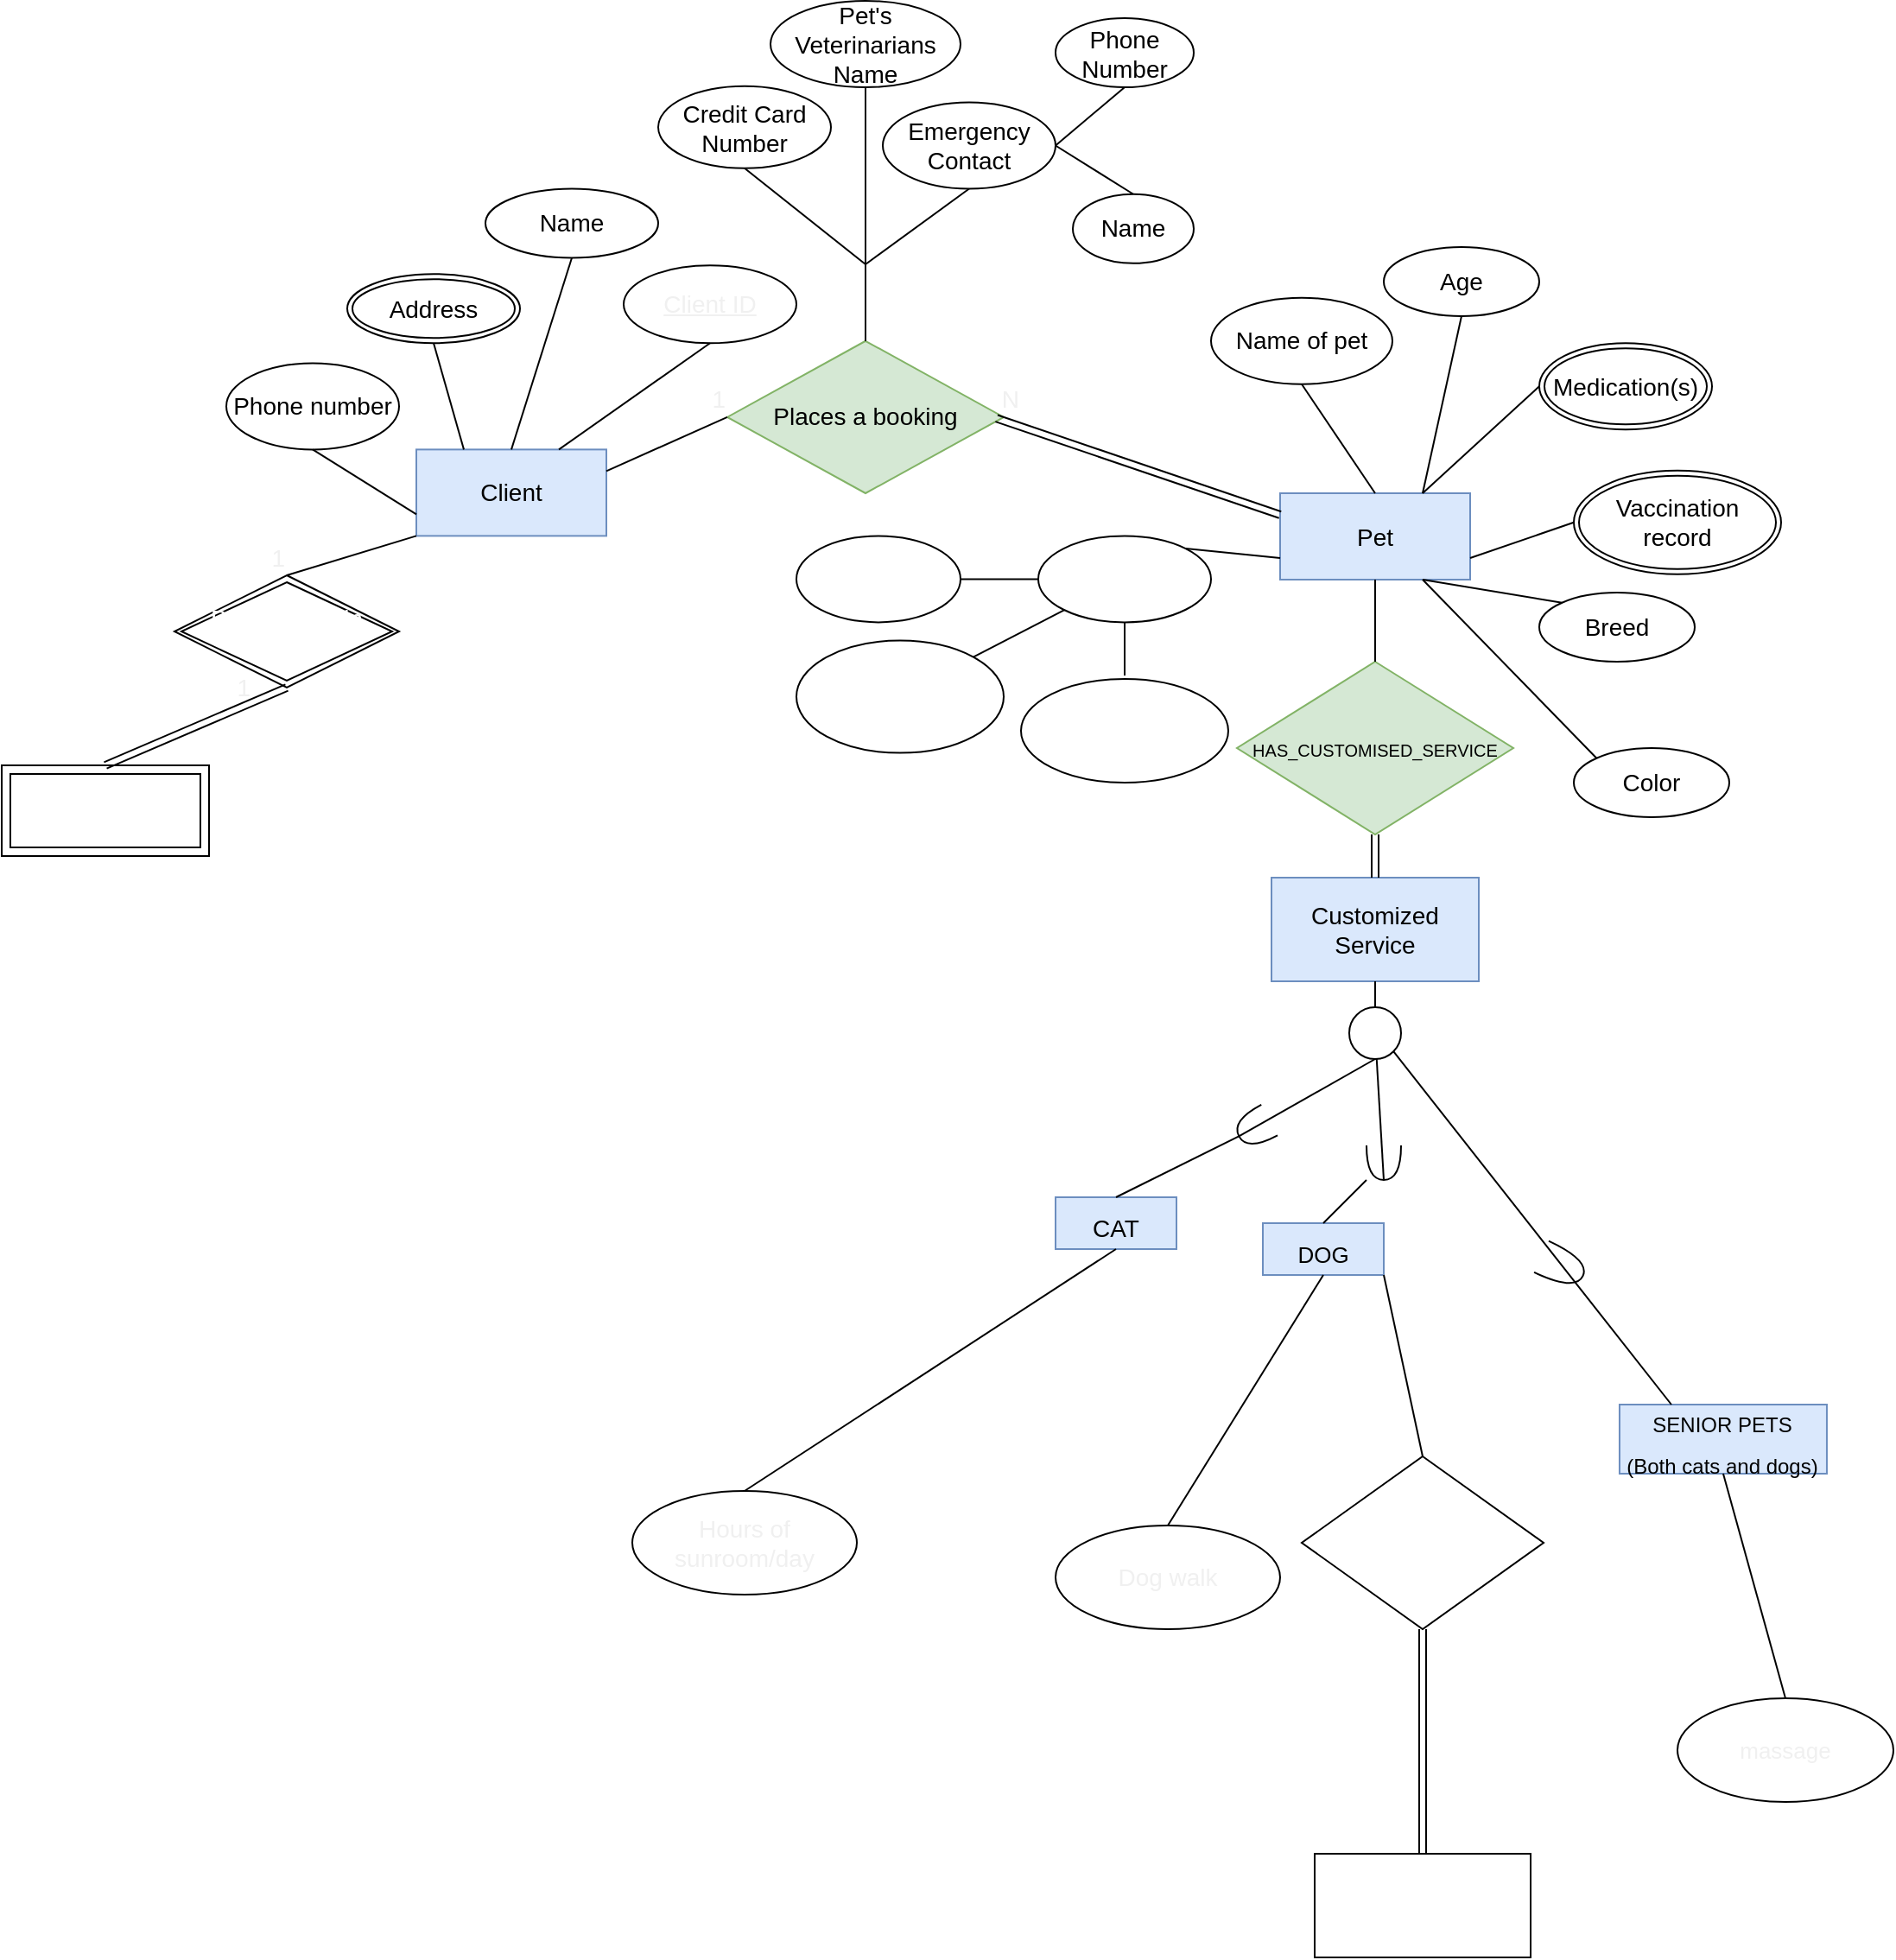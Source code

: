 <mxfile>
    <diagram id="epJCfJ2d7IE_7vH0Ymtx" name="Page-1">
        <mxGraphModel dx="1558" dy="1148" grid="1" gridSize="10" guides="1" tooltips="1" connect="1" arrows="1" fold="1" page="1" pageScale="1" pageWidth="1100" pageHeight="850" math="0" shadow="0">
            <root>
                <mxCell id="0"/>
                <mxCell id="1" parent="0"/>
                <mxCell id="2" value="&lt;span style=&quot;font-size: 14px&quot;&gt;Client&lt;/span&gt;" style="rounded=0;whiteSpace=wrap;html=1;fillColor=#dae8fc;strokeColor=#6c8ebf;fontColor=#000000;" vertex="1" parent="1">
                    <mxGeometry x="270" y="317.19" width="110" height="50" as="geometry"/>
                </mxCell>
                <mxCell id="3" value="Client ID" style="ellipse;whiteSpace=wrap;html=1;fontSize=14;fontColor=#F0F0F0;fontStyle=4;labelBackgroundColor=none;" vertex="1" parent="1">
                    <mxGeometry x="390" y="210.63" width="100" height="45" as="geometry"/>
                </mxCell>
                <mxCell id="4" value="Name" style="ellipse;whiteSpace=wrap;html=1;fontSize=14;" vertex="1" parent="1">
                    <mxGeometry x="310" y="166.25" width="100" height="40" as="geometry"/>
                </mxCell>
                <mxCell id="6" value="Address" style="ellipse;shape=doubleEllipse;margin=3;whiteSpace=wrap;html=1;align=center;fontSize=14;" vertex="1" parent="1">
                    <mxGeometry x="230" y="215.63" width="100" height="40" as="geometry"/>
                </mxCell>
                <mxCell id="7" value="Phone number" style="ellipse;whiteSpace=wrap;html=1;fontSize=14;" vertex="1" parent="1">
                    <mxGeometry x="160" y="267.19" width="100" height="50" as="geometry"/>
                </mxCell>
                <mxCell id="8" value="" style="endArrow=none;html=1;fontSize=14;entryX=0.75;entryY=0;entryDx=0;entryDy=0;exitX=0.5;exitY=1;exitDx=0;exitDy=0;" edge="1" parent="1" source="3" target="2">
                    <mxGeometry width="50" height="50" relative="1" as="geometry">
                        <mxPoint x="550" y="399.69" as="sourcePoint"/>
                        <mxPoint x="600" y="349.69" as="targetPoint"/>
                        <Array as="points"/>
                    </mxGeometry>
                </mxCell>
                <mxCell id="9" value="" style="endArrow=none;html=1;fontSize=14;exitX=0.5;exitY=1;exitDx=0;exitDy=0;entryX=0.5;entryY=0;entryDx=0;entryDy=0;" edge="1" parent="1" source="4" target="2">
                    <mxGeometry width="50" height="50" relative="1" as="geometry">
                        <mxPoint x="550" y="399.69" as="sourcePoint"/>
                        <mxPoint x="600" y="349.69" as="targetPoint"/>
                    </mxGeometry>
                </mxCell>
                <mxCell id="10" value="" style="endArrow=none;html=1;fontSize=14;exitX=0;exitY=0.75;exitDx=0;exitDy=0;entryX=0.5;entryY=1;entryDx=0;entryDy=0;" edge="1" parent="1" source="2" target="7">
                    <mxGeometry width="50" height="50" relative="1" as="geometry">
                        <mxPoint x="550" y="399.69" as="sourcePoint"/>
                        <mxPoint x="240" y="364.69" as="targetPoint"/>
                    </mxGeometry>
                </mxCell>
                <mxCell id="13" value="Credit Card Number" style="ellipse;whiteSpace=wrap;html=1;fontSize=14;" vertex="1" parent="1">
                    <mxGeometry x="410" y="106.88" width="100" height="47.5" as="geometry"/>
                </mxCell>
                <mxCell id="14" value="Emergency Contact" style="ellipse;whiteSpace=wrap;html=1;fontSize=14;" vertex="1" parent="1">
                    <mxGeometry x="540" y="116.25" width="100" height="50" as="geometry"/>
                </mxCell>
                <mxCell id="16" value="Pet's Veterinarians Name" style="ellipse;whiteSpace=wrap;html=1;fontSize=14;" vertex="1" parent="1">
                    <mxGeometry x="475" y="57.5" width="110" height="50" as="geometry"/>
                </mxCell>
                <mxCell id="17" value="Phone Number" style="ellipse;whiteSpace=wrap;html=1;fontSize=14;" vertex="1" parent="1">
                    <mxGeometry x="640" y="67.5" width="80" height="40" as="geometry"/>
                </mxCell>
                <mxCell id="18" value="Name" style="ellipse;whiteSpace=wrap;html=1;fontSize=14;" vertex="1" parent="1">
                    <mxGeometry x="650" y="169.38" width="70" height="40" as="geometry"/>
                </mxCell>
                <mxCell id="19" value="" style="endArrow=none;html=1;fontSize=14;exitX=0.5;exitY=1;exitDx=0;exitDy=0;" edge="1" parent="1" source="13">
                    <mxGeometry width="50" height="50" relative="1" as="geometry">
                        <mxPoint x="410" y="256.25" as="sourcePoint"/>
                        <mxPoint x="530" y="210" as="targetPoint"/>
                    </mxGeometry>
                </mxCell>
                <mxCell id="21" value="" style="endArrow=none;html=1;fontSize=14;entryX=0.5;entryY=1;entryDx=0;entryDy=0;" edge="1" parent="1" target="14">
                    <mxGeometry width="50" height="50" relative="1" as="geometry">
                        <mxPoint x="530" y="210" as="sourcePoint"/>
                        <mxPoint x="470" y="306.25" as="targetPoint"/>
                    </mxGeometry>
                </mxCell>
                <mxCell id="22" value="" style="endArrow=none;html=1;fontSize=14;entryX=1;entryY=0.5;entryDx=0;entryDy=0;exitX=0.5;exitY=0;exitDx=0;exitDy=0;" edge="1" parent="1" source="18" target="14">
                    <mxGeometry width="50" height="50" relative="1" as="geometry">
                        <mxPoint x="410" y="256.25" as="sourcePoint"/>
                        <mxPoint x="460" y="206.25" as="targetPoint"/>
                    </mxGeometry>
                </mxCell>
                <mxCell id="23" value="" style="endArrow=none;html=1;fontSize=14;entryX=1;entryY=0.5;entryDx=0;entryDy=0;exitX=0.5;exitY=1;exitDx=0;exitDy=0;" edge="1" parent="1" source="17" target="14">
                    <mxGeometry width="50" height="50" relative="1" as="geometry">
                        <mxPoint x="410" y="256.25" as="sourcePoint"/>
                        <mxPoint x="460" y="206.25" as="targetPoint"/>
                    </mxGeometry>
                </mxCell>
                <mxCell id="24" value="Pet" style="rounded=0;whiteSpace=wrap;html=1;fontSize=14;labelBackgroundColor=none;fillColor=#dae8fc;strokeColor=#6c8ebf;fontColor=#000000;" vertex="1" parent="1">
                    <mxGeometry x="770" y="342.5" width="110" height="50" as="geometry"/>
                </mxCell>
                <mxCell id="25" value="Name of pet" style="ellipse;whiteSpace=wrap;html=1;labelBackgroundColor=none;fontSize=14;" vertex="1" parent="1">
                    <mxGeometry x="730" y="229.38" width="105" height="50" as="geometry"/>
                </mxCell>
                <mxCell id="26" value="Age" style="ellipse;whiteSpace=wrap;html=1;labelBackgroundColor=none;fontSize=14;" vertex="1" parent="1">
                    <mxGeometry x="830" y="200" width="90" height="40" as="geometry"/>
                </mxCell>
                <mxCell id="28" value="Medication(s)" style="ellipse;shape=doubleEllipse;margin=3;whiteSpace=wrap;html=1;align=center;labelBackgroundColor=none;fontSize=14;" vertex="1" parent="1">
                    <mxGeometry x="920" y="255.63" width="100" height="50" as="geometry"/>
                </mxCell>
                <mxCell id="29" value="Vaccination record" style="ellipse;shape=doubleEllipse;margin=3;whiteSpace=wrap;html=1;align=center;labelBackgroundColor=none;fontSize=14;" vertex="1" parent="1">
                    <mxGeometry x="940" y="329.38" width="120" height="60" as="geometry"/>
                </mxCell>
                <mxCell id="30" value="Color" style="ellipse;whiteSpace=wrap;html=1;labelBackgroundColor=none;fontSize=14;" vertex="1" parent="1">
                    <mxGeometry x="940" y="490" width="90" height="40" as="geometry"/>
                </mxCell>
                <mxCell id="32" value="Breed" style="ellipse;whiteSpace=wrap;html=1;labelBackgroundColor=none;fontSize=14;" vertex="1" parent="1">
                    <mxGeometry x="920" y="400" width="90" height="40" as="geometry"/>
                </mxCell>
                <mxCell id="36" value="" style="endArrow=none;html=1;fontSize=14;exitX=0.5;exitY=1;exitDx=0;exitDy=0;entryX=0.75;entryY=0;entryDx=0;entryDy=0;" edge="1" parent="1" source="26" target="24">
                    <mxGeometry width="50" height="50" relative="1" as="geometry">
                        <mxPoint x="695" y="318.13" as="sourcePoint"/>
                        <mxPoint x="1125" y="238.13" as="targetPoint"/>
                    </mxGeometry>
                </mxCell>
                <mxCell id="37" value="" style="endArrow=none;html=1;fontSize=14;exitX=0;exitY=0.5;exitDx=0;exitDy=0;entryX=0.75;entryY=0;entryDx=0;entryDy=0;" edge="1" parent="1" source="28" target="24">
                    <mxGeometry width="50" height="50" relative="1" as="geometry">
                        <mxPoint x="1075" y="288.13" as="sourcePoint"/>
                        <mxPoint x="1125" y="238.13" as="targetPoint"/>
                    </mxGeometry>
                </mxCell>
                <mxCell id="38" value="" style="endArrow=none;html=1;fontSize=14;exitX=0;exitY=0.5;exitDx=0;exitDy=0;entryX=1;entryY=0.75;entryDx=0;entryDy=0;" edge="1" parent="1" source="29" target="24">
                    <mxGeometry width="50" height="50" relative="1" as="geometry">
                        <mxPoint x="1075" y="288.13" as="sourcePoint"/>
                        <mxPoint x="870" y="330.63" as="targetPoint"/>
                    </mxGeometry>
                </mxCell>
                <mxCell id="39" value="" style="endArrow=none;html=1;fontSize=14;exitX=0;exitY=0;exitDx=0;exitDy=0;entryX=0.75;entryY=1;entryDx=0;entryDy=0;" edge="1" parent="1" source="30" target="24">
                    <mxGeometry width="50" height="50" relative="1" as="geometry">
                        <mxPoint x="1075" y="288.13" as="sourcePoint"/>
                        <mxPoint x="1125" y="238.13" as="targetPoint"/>
                    </mxGeometry>
                </mxCell>
                <mxCell id="40" value="" style="endArrow=none;html=1;fontSize=14;exitX=0;exitY=0;exitDx=0;exitDy=0;entryX=0.75;entryY=1;entryDx=0;entryDy=0;" edge="1" parent="1" source="32" target="24">
                    <mxGeometry width="50" height="50" relative="1" as="geometry">
                        <mxPoint x="910" y="380.63" as="sourcePoint"/>
                        <mxPoint x="850" y="370" as="targetPoint"/>
                    </mxGeometry>
                </mxCell>
                <mxCell id="55" value="Places a booking" style="shape=rhombus;perimeter=rhombusPerimeter;whiteSpace=wrap;html=1;align=center;labelBackgroundColor=none;fontSize=14;fillColor=#d5e8d4;strokeColor=#82b366;fontColor=#000000;" vertex="1" parent="1">
                    <mxGeometry x="450" y="254.38" width="160" height="88.12" as="geometry"/>
                </mxCell>
                <mxCell id="116" value="" style="endArrow=none;html=1;fontSize=14;exitX=0.5;exitY=1;exitDx=0;exitDy=0;" edge="1" parent="1" source="16">
                    <mxGeometry width="50" height="50" relative="1" as="geometry">
                        <mxPoint x="770" y="260" as="sourcePoint"/>
                        <mxPoint x="530" y="200" as="targetPoint"/>
                    </mxGeometry>
                </mxCell>
                <mxCell id="117" value="" style="endArrow=none;html=1;fontSize=14;exitX=0.5;exitY=0;exitDx=0;exitDy=0;" edge="1" parent="1" source="55">
                    <mxGeometry width="50" height="50" relative="1" as="geometry">
                        <mxPoint x="770" y="260" as="sourcePoint"/>
                        <mxPoint x="530" y="200" as="targetPoint"/>
                    </mxGeometry>
                </mxCell>
                <mxCell id="118" value="" style="endArrow=none;html=1;fontSize=14;entryX=0.5;entryY=1;entryDx=0;entryDy=0;exitX=0.5;exitY=0;exitDx=0;exitDy=0;" edge="1" parent="1" source="24" target="25">
                    <mxGeometry width="50" height="50" relative="1" as="geometry">
                        <mxPoint x="660" y="420" as="sourcePoint"/>
                        <mxPoint x="710" y="370" as="targetPoint"/>
                    </mxGeometry>
                </mxCell>
                <mxCell id="122" value="" style="endArrow=none;html=1;rounded=0;fontSize=14;fontColor=#F0F0F0;exitX=1;exitY=0.25;exitDx=0;exitDy=0;entryX=0;entryY=0.5;entryDx=0;entryDy=0;" edge="1" parent="1" source="2" target="55">
                    <mxGeometry relative="1" as="geometry">
                        <mxPoint x="480" y="280" as="sourcePoint"/>
                        <mxPoint x="640" y="280" as="targetPoint"/>
                    </mxGeometry>
                </mxCell>
                <mxCell id="123" value="1" style="resizable=0;html=1;align=right;verticalAlign=bottom;labelBackgroundColor=none;fontSize=14;fontColor=#F0F0F0;" connectable="0" vertex="1" parent="122">
                    <mxGeometry x="1" relative="1" as="geometry"/>
                </mxCell>
                <mxCell id="124" value="" style="shape=link;html=1;rounded=0;fontSize=14;fontColor=#F0F0F0;entryX=0.974;entryY=0.508;entryDx=0;entryDy=0;entryPerimeter=0;exitX=0;exitY=0.25;exitDx=0;exitDy=0;" edge="1" parent="1" source="24" target="55">
                    <mxGeometry relative="1" as="geometry">
                        <mxPoint x="570" y="370" as="sourcePoint"/>
                        <mxPoint x="730" y="370" as="targetPoint"/>
                    </mxGeometry>
                </mxCell>
                <mxCell id="125" value="N" style="resizable=0;html=1;align=right;verticalAlign=bottom;labelBackgroundColor=none;fontSize=14;fontColor=#F0F0F0;" connectable="0" vertex="1" parent="124">
                    <mxGeometry x="1" relative="1" as="geometry">
                        <mxPoint x="14" y="-1" as="offset"/>
                    </mxGeometry>
                </mxCell>
                <mxCell id="132" value="Food habits" style="ellipse;whiteSpace=wrap;html=1;labelBackgroundColor=none;fontSize=14;fontColor=#FFFFFF;" vertex="1" parent="1">
                    <mxGeometry x="630" y="367.19" width="100" height="50" as="geometry"/>
                </mxCell>
                <mxCell id="133" value="Number of meals per day" style="ellipse;whiteSpace=wrap;html=1;labelBackgroundColor=none;fontSize=14;fontColor=#FFFFFF;" vertex="1" parent="1">
                    <mxGeometry x="620" y="450" width="120" height="60" as="geometry"/>
                </mxCell>
                <mxCell id="134" value="Amount of food per meal" style="ellipse;whiteSpace=wrap;html=1;labelBackgroundColor=none;fontSize=14;fontColor=#FFFFFF;" vertex="1" parent="1">
                    <mxGeometry x="490" y="427.81" width="120" height="65" as="geometry"/>
                </mxCell>
                <mxCell id="135" value="Brand of food" style="ellipse;whiteSpace=wrap;html=1;labelBackgroundColor=none;fontSize=14;fontColor=#FFFFFF;" vertex="1" parent="1">
                    <mxGeometry x="490" y="367.19" width="95" height="50" as="geometry"/>
                </mxCell>
                <mxCell id="136" value="" style="endArrow=none;html=1;fontSize=14;fontColor=#FFFFFF;exitX=0.5;exitY=1;exitDx=0;exitDy=0;" edge="1" parent="1" source="132">
                    <mxGeometry width="50" height="50" relative="1" as="geometry">
                        <mxPoint x="450" y="407.81" as="sourcePoint"/>
                        <mxPoint x="680" y="448" as="targetPoint"/>
                    </mxGeometry>
                </mxCell>
                <mxCell id="137" value="" style="endArrow=none;html=1;fontSize=14;fontColor=#FFFFFF;entryX=1;entryY=0;entryDx=0;entryDy=0;" edge="1" parent="1" source="132" target="134">
                    <mxGeometry width="50" height="50" relative="1" as="geometry">
                        <mxPoint x="450" y="407.81" as="sourcePoint"/>
                        <mxPoint x="500" y="357.81" as="targetPoint"/>
                    </mxGeometry>
                </mxCell>
                <mxCell id="138" value="" style="endArrow=none;html=1;fontSize=14;fontColor=#FFFFFF;entryX=1;entryY=0.5;entryDx=0;entryDy=0;exitX=0;exitY=0.5;exitDx=0;exitDy=0;" edge="1" parent="1" source="132" target="135">
                    <mxGeometry width="50" height="50" relative="1" as="geometry">
                        <mxPoint x="450" y="407.81" as="sourcePoint"/>
                        <mxPoint x="500" y="357.81" as="targetPoint"/>
                    </mxGeometry>
                </mxCell>
                <mxCell id="139" value="" style="endArrow=none;html=1;fontSize=14;fontColor=#FFFFFF;entryX=0;entryY=0.75;entryDx=0;entryDy=0;exitX=1;exitY=0;exitDx=0;exitDy=0;" edge="1" parent="1" source="132" target="24">
                    <mxGeometry width="50" height="50" relative="1" as="geometry">
                        <mxPoint x="590" y="430" as="sourcePoint"/>
                        <mxPoint x="640" y="380" as="targetPoint"/>
                    </mxGeometry>
                </mxCell>
                <mxCell id="164" value="&lt;font style=&quot;font-size: 12px&quot;&gt;SENIOR PETS&lt;br&gt;(Both cats and dogs)&lt;/font&gt;" style="rounded=0;whiteSpace=wrap;html=1;labelBackgroundColor=none;fontSize=20;fillColor=#dae8fc;strokeColor=#6c8ebf;fontColor=#000000;" vertex="1" parent="1">
                    <mxGeometry x="966.48" y="870" width="120" height="40" as="geometry"/>
                </mxCell>
                <mxCell id="165" value="&lt;font style=&quot;font-size: 13px&quot;&gt;DOG&lt;/font&gt;" style="rounded=0;whiteSpace=wrap;html=1;labelBackgroundColor=none;fontSize=20;fillColor=#dae8fc;strokeColor=#6c8ebf;fontColor=#000000;" vertex="1" parent="1">
                    <mxGeometry x="760" y="765" width="70" height="30" as="geometry"/>
                </mxCell>
                <mxCell id="166" value="&lt;font style=&quot;font-size: 14px&quot;&gt;CAT&lt;/font&gt;" style="rounded=0;whiteSpace=wrap;html=1;labelBackgroundColor=none;fontSize=20;fillColor=#dae8fc;strokeColor=#6c8ebf;fontColor=#000000;" vertex="1" parent="1">
                    <mxGeometry x="640" y="750" width="70" height="30" as="geometry"/>
                </mxCell>
                <mxCell id="169" value="" style="endArrow=none;html=1;fontSize=13;fontColor=#FFFFFF;entryX=0.5;entryY=0;entryDx=0;entryDy=0;startArrow=none;" edge="1" parent="1" source="202" target="165">
                    <mxGeometry width="50" height="50" relative="1" as="geometry">
                        <mxPoint x="830" y="680" as="sourcePoint"/>
                        <mxPoint x="820" y="620" as="targetPoint"/>
                    </mxGeometry>
                </mxCell>
                <mxCell id="170" value="" style="endArrow=none;html=1;fontSize=13;fontColor=#FFFFFF;exitX=1;exitY=0.5;exitDx=0;exitDy=0;entryX=0.5;entryY=1;entryDx=0;entryDy=0;startArrow=none;exitPerimeter=0;" edge="1" parent="1" source="200" target="144">
                    <mxGeometry width="50" height="50" relative="1" as="geometry">
                        <mxPoint x="770" y="670" as="sourcePoint"/>
                        <mxPoint x="820" y="620" as="targetPoint"/>
                    </mxGeometry>
                </mxCell>
                <mxCell id="180" value="massage" style="ellipse;whiteSpace=wrap;html=1;labelBackgroundColor=none;fontSize=13;fontColor=#F0F0F0;" vertex="1" parent="1">
                    <mxGeometry x="1000" y="1040" width="125" height="60" as="geometry"/>
                </mxCell>
                <mxCell id="181" value="&lt;span&gt;Fetch session&lt;/span&gt;" style="rounded=0;whiteSpace=wrap;html=1;labelBackgroundColor=none;fontSize=14;fontColor=#FFFFFF;" vertex="1" parent="1">
                    <mxGeometry x="790" y="1130" width="125" height="60" as="geometry"/>
                </mxCell>
                <mxCell id="182" value="&lt;span style=&quot;font-size: 14px&quot;&gt;Dog walk&lt;/span&gt;" style="ellipse;whiteSpace=wrap;html=1;labelBackgroundColor=none;fontSize=13;fontColor=#F0F0F0;" vertex="1" parent="1">
                    <mxGeometry x="640" y="940" width="130" height="60" as="geometry"/>
                </mxCell>
                <mxCell id="183" value="&lt;span style=&quot;font-size: 14px&quot;&gt;Hours of sunroom/day&lt;/span&gt;" style="ellipse;whiteSpace=wrap;html=1;labelBackgroundColor=none;fontSize=13;fontColor=#F0F0F0;" vertex="1" parent="1">
                    <mxGeometry x="395" y="920" width="130" height="60" as="geometry"/>
                </mxCell>
                <mxCell id="184" value="&lt;font style=&quot;font-size: 10px&quot;&gt;HAS_CUSTOMISED_SERVICE&lt;/font&gt;" style="shape=rhombus;perimeter=rhombusPerimeter;whiteSpace=wrap;html=1;align=center;labelBackgroundColor=none;fontSize=13;fillColor=#d5e8d4;strokeColor=#82b366;fontColor=#000000;" vertex="1" parent="1">
                    <mxGeometry x="745" y="440" width="160" height="100" as="geometry"/>
                </mxCell>
                <mxCell id="190" value="" style="endArrow=none;html=1;fontSize=13;fontColor=#F0F0F0;exitX=0.25;exitY=0;exitDx=0;exitDy=0;entryX=0.5;entryY=1;entryDx=0;entryDy=0;" edge="1" parent="1" source="2" target="6">
                    <mxGeometry width="50" height="50" relative="1" as="geometry">
                        <mxPoint x="490" y="340" as="sourcePoint"/>
                        <mxPoint x="540" y="290" as="targetPoint"/>
                    </mxGeometry>
                </mxCell>
                <mxCell id="191" value="&lt;font color=&quot;#ffffff&quot;&gt;Participates in rewards&lt;/font&gt;" style="shape=rhombus;double=1;perimeter=rhombusPerimeter;whiteSpace=wrap;html=1;align=center;labelBackgroundColor=none;fontSize=14;" vertex="1" parent="1">
                    <mxGeometry x="130" y="390" width="130" height="65" as="geometry"/>
                </mxCell>
                <mxCell id="193" value="VIP clients" style="shape=ext;margin=3;double=1;whiteSpace=wrap;html=1;align=center;labelBackgroundColor=none;fontSize=14;fontColor=#FFFFFF;" vertex="1" parent="1">
                    <mxGeometry x="30" y="500" width="120" height="52.5" as="geometry"/>
                </mxCell>
                <mxCell id="194" value="" style="endArrow=none;html=1;rounded=0;fontSize=13;fontColor=#000000;exitX=0;exitY=1;exitDx=0;exitDy=0;entryX=0.5;entryY=0;entryDx=0;entryDy=0;" edge="1" parent="1" source="2" target="191">
                    <mxGeometry relative="1" as="geometry">
                        <mxPoint x="430" y="400" as="sourcePoint"/>
                        <mxPoint x="590" y="400" as="targetPoint"/>
                    </mxGeometry>
                </mxCell>
                <mxCell id="195" value="1" style="resizable=0;html=1;align=right;verticalAlign=bottom;labelBackgroundColor=none;fontSize=14;fontColor=#F0F0F0;" connectable="0" vertex="1" parent="194">
                    <mxGeometry x="1" relative="1" as="geometry"/>
                </mxCell>
                <mxCell id="196" value="" style="shape=link;html=1;rounded=0;fontSize=14;fontColor=#F0F0F0;exitX=0.5;exitY=0;exitDx=0;exitDy=0;entryX=0.5;entryY=1;entryDx=0;entryDy=0;" edge="1" parent="1" source="193" target="191">
                    <mxGeometry relative="1" as="geometry">
                        <mxPoint x="420" y="350" as="sourcePoint"/>
                        <mxPoint x="580" y="350" as="targetPoint"/>
                    </mxGeometry>
                </mxCell>
                <mxCell id="197" value="1" style="resizable=0;html=1;align=right;verticalAlign=bottom;labelBackgroundColor=none;fontSize=14;fontColor=#F0F0F0;" connectable="0" vertex="1" parent="196">
                    <mxGeometry x="1" relative="1" as="geometry">
                        <mxPoint x="-20" y="10" as="offset"/>
                    </mxGeometry>
                </mxCell>
                <mxCell id="200" value="" style="shape=requiredInterface;html=1;verticalLabelPosition=bottom;sketch=0;labelBackgroundColor=none;fontSize=14;fontColor=#000000;rotation=-208;" vertex="1" parent="1">
                    <mxGeometry x="745" y="700" width="20" height="20" as="geometry"/>
                </mxCell>
                <mxCell id="201" value="" style="endArrow=none;html=1;fontSize=13;fontColor=#FFFFFF;exitX=0.5;exitY=0;exitDx=0;exitDy=0;entryX=1;entryY=0.5;entryDx=0;entryDy=0;entryPerimeter=0;" edge="1" parent="1" source="166" target="200">
                    <mxGeometry width="50" height="50" relative="1" as="geometry">
                        <mxPoint x="695" y="735.0" as="sourcePoint"/>
                        <mxPoint x="830" y="680.0" as="targetPoint"/>
                    </mxGeometry>
                </mxCell>
                <mxCell id="202" value="" style="shape=requiredInterface;html=1;verticalLabelPosition=bottom;sketch=0;labelBackgroundColor=none;fontSize=14;fontColor=#000000;rotation=90;" vertex="1" parent="1">
                    <mxGeometry x="820" y="720" width="20" height="20" as="geometry"/>
                </mxCell>
                <mxCell id="203" value="" style="endArrow=none;html=1;fontSize=13;fontColor=#FFFFFF;entryX=1;entryY=0.5;entryDx=0;entryDy=0;entryPerimeter=0;startArrow=none;" edge="1" parent="1" source="144" target="202">
                    <mxGeometry width="50" height="50" relative="1" as="geometry">
                        <mxPoint x="830" y="680.0" as="sourcePoint"/>
                        <mxPoint x="830" y="765.0" as="targetPoint"/>
                    </mxGeometry>
                </mxCell>
                <mxCell id="213" value="" style="endArrow=none;html=1;fontSize=14;fontColor=#FFFFFF;exitX=0.5;exitY=0;exitDx=0;exitDy=0;entryX=0.5;entryY=1;entryDx=0;entryDy=0;" edge="1" parent="1" source="183" target="166">
                    <mxGeometry width="50" height="50" relative="1" as="geometry">
                        <mxPoint x="520" y="610" as="sourcePoint"/>
                        <mxPoint x="570" y="560" as="targetPoint"/>
                    </mxGeometry>
                </mxCell>
                <mxCell id="214" value="" style="endArrow=none;html=1;fontSize=14;fontColor=#FFFFFF;exitX=0.5;exitY=0;exitDx=0;exitDy=0;entryX=0.5;entryY=1;entryDx=0;entryDy=0;" edge="1" parent="1" source="182" target="165">
                    <mxGeometry width="50" height="50" relative="1" as="geometry">
                        <mxPoint x="520" y="610" as="sourcePoint"/>
                        <mxPoint x="570" y="560" as="targetPoint"/>
                    </mxGeometry>
                </mxCell>
                <mxCell id="216" value="" style="endArrow=none;html=1;fontSize=14;fontColor=#FFFFFF;exitX=0.5;exitY=0;exitDx=0;exitDy=0;entryX=0.5;entryY=1;entryDx=0;entryDy=0;" edge="1" parent="1" source="180" target="164">
                    <mxGeometry width="50" height="50" relative="1" as="geometry">
                        <mxPoint x="520" y="610" as="sourcePoint"/>
                        <mxPoint x="570" y="560" as="targetPoint"/>
                    </mxGeometry>
                </mxCell>
                <mxCell id="220" value="IF_PLAYS_FETCH" style="rhombus;whiteSpace=wrap;html=1;labelBackgroundColor=none;fontSize=14;fontColor=#FFFFFF;" vertex="1" parent="1">
                    <mxGeometry x="782.5" y="900" width="140" height="100" as="geometry"/>
                </mxCell>
                <mxCell id="222" value="" style="endArrow=none;html=1;fontSize=14;fontColor=#FFFFFF;entryX=1;entryY=1;entryDx=0;entryDy=0;exitX=0.5;exitY=0;exitDx=0;exitDy=0;" edge="1" parent="1" source="220" target="165">
                    <mxGeometry width="50" height="50" relative="1" as="geometry">
                        <mxPoint x="660" y="820" as="sourcePoint"/>
                        <mxPoint x="710" y="770" as="targetPoint"/>
                    </mxGeometry>
                </mxCell>
                <mxCell id="223" value="" style="shape=link;html=1;fontSize=14;fontColor=#FFFFFF;entryX=0.5;entryY=1;entryDx=0;entryDy=0;exitX=0.5;exitY=0;exitDx=0;exitDy=0;" edge="1" parent="1" source="181" target="220">
                    <mxGeometry width="100" relative="1" as="geometry">
                        <mxPoint x="640" y="800" as="sourcePoint"/>
                        <mxPoint x="740" y="800" as="targetPoint"/>
                    </mxGeometry>
                </mxCell>
                <mxCell id="225" value="" style="endArrow=none;html=1;fontSize=14;fontColor=#FFFFFF;exitX=0.5;exitY=1;exitDx=0;exitDy=0;entryX=0.5;entryY=0;entryDx=0;entryDy=0;" edge="1" parent="1" source="24" target="184">
                    <mxGeometry width="50" height="50" relative="1" as="geometry">
                        <mxPoint x="520" y="680" as="sourcePoint"/>
                        <mxPoint x="570" y="630" as="targetPoint"/>
                    </mxGeometry>
                </mxCell>
                <mxCell id="227" value="Customized Service" style="rounded=0;whiteSpace=wrap;html=1;labelBackgroundColor=none;fontSize=14;fillColor=#dae8fc;strokeColor=#6c8ebf;fontColor=#000000;" vertex="1" parent="1">
                    <mxGeometry x="765" y="565" width="120" height="60" as="geometry"/>
                </mxCell>
                <mxCell id="230" value="" style="shape=link;html=1;fontSize=14;fontColor=#000000;exitX=0.5;exitY=1;exitDx=0;exitDy=0;entryX=0.5;entryY=0;entryDx=0;entryDy=0;" edge="1" parent="1" source="184" target="227">
                    <mxGeometry width="100" relative="1" as="geometry">
                        <mxPoint x="710" y="520" as="sourcePoint"/>
                        <mxPoint x="810" y="520" as="targetPoint"/>
                    </mxGeometry>
                </mxCell>
                <mxCell id="231" value="" style="text;html=1;strokeColor=none;fillColor=none;align=center;verticalAlign=middle;whiteSpace=wrap;rounded=0;labelBackgroundColor=none;fontSize=14;fontColor=#000000;" vertex="1" parent="1">
                    <mxGeometry x="500" y="580" width="60" height="30" as="geometry"/>
                </mxCell>
                <mxCell id="232" value="" style="text;html=1;strokeColor=none;fillColor=none;align=center;verticalAlign=middle;whiteSpace=wrap;rounded=0;labelBackgroundColor=none;fontSize=14;fontColor=#E8E8E8;" vertex="1" parent="1">
                    <mxGeometry x="340" y="540" width="60" height="30" as="geometry"/>
                </mxCell>
                <mxCell id="236" value="" style="endArrow=none;html=1;fontSize=13;fontColor=#FFFFFF;entryX=0.25;entryY=0;entryDx=0;entryDy=0;exitX=1;exitY=1;exitDx=0;exitDy=0;" edge="1" parent="1" source="144" target="164">
                    <mxGeometry width="50" height="50" relative="1" as="geometry">
                        <mxPoint x="940" y="700" as="sourcePoint"/>
                        <mxPoint x="940" y="760" as="targetPoint"/>
                    </mxGeometry>
                </mxCell>
                <mxCell id="237" value="" style="shape=requiredInterface;html=1;verticalLabelPosition=bottom;sketch=0;labelBackgroundColor=none;fontSize=14;fontColor=#000000;rotation=25;" vertex="1" parent="1">
                    <mxGeometry x="920" y="780" width="26.48" height="20" as="geometry"/>
                </mxCell>
                <mxCell id="239" value="" style="endArrow=none;html=1;fontSize=14;fontColor=#E8E8E8;exitX=0.5;exitY=0;exitDx=0;exitDy=0;entryX=0.5;entryY=1;entryDx=0;entryDy=0;" edge="1" parent="1" source="144" target="227">
                    <mxGeometry width="50" height="50" relative="1" as="geometry">
                        <mxPoint x="770" y="630" as="sourcePoint"/>
                        <mxPoint x="820" y="580" as="targetPoint"/>
                    </mxGeometry>
                </mxCell>
                <mxCell id="144" value="U" style="ellipse;whiteSpace=wrap;html=1;aspect=fixed;labelBackgroundColor=none;fontSize=14;fontColor=#FFFFFF;" vertex="1" parent="1">
                    <mxGeometry x="810" y="640" width="30" height="30" as="geometry"/>
                </mxCell>
                <mxCell id="247" value="M" style="text;html=1;strokeColor=none;fillColor=none;align=center;verticalAlign=middle;whiteSpace=wrap;rounded=0;labelBackgroundColor=none;fontSize=10;fontColor=#FFFFFF;" vertex="1" parent="1">
                    <mxGeometry x="810" y="417.19" width="60" height="30" as="geometry"/>
                </mxCell>
                <mxCell id="248" value="N" style="text;html=1;strokeColor=none;fillColor=none;align=center;verticalAlign=middle;whiteSpace=wrap;rounded=0;labelBackgroundColor=none;fontSize=10;fontColor=#FFFFFF;" vertex="1" parent="1">
                    <mxGeometry x="810" y="530" width="60" height="30" as="geometry"/>
                </mxCell>
                <mxCell id="249" value="M" style="text;html=1;strokeColor=none;fillColor=none;align=center;verticalAlign=middle;whiteSpace=wrap;rounded=0;labelBackgroundColor=none;fontSize=10;fontColor=#FFFFFF;" vertex="1" parent="1">
                    <mxGeometry x="845" y="880" width="60" height="30" as="geometry"/>
                </mxCell>
                <mxCell id="250" value="1" style="text;html=1;align=center;verticalAlign=middle;resizable=0;points=[];autosize=1;strokeColor=none;fillColor=none;fontSize=10;fontColor=#FFFFFF;" vertex="1" parent="1">
                    <mxGeometry x="860" y="1000" width="20" height="20" as="geometry"/>
                </mxCell>
            </root>
        </mxGraphModel>
    </diagram>
</mxfile>